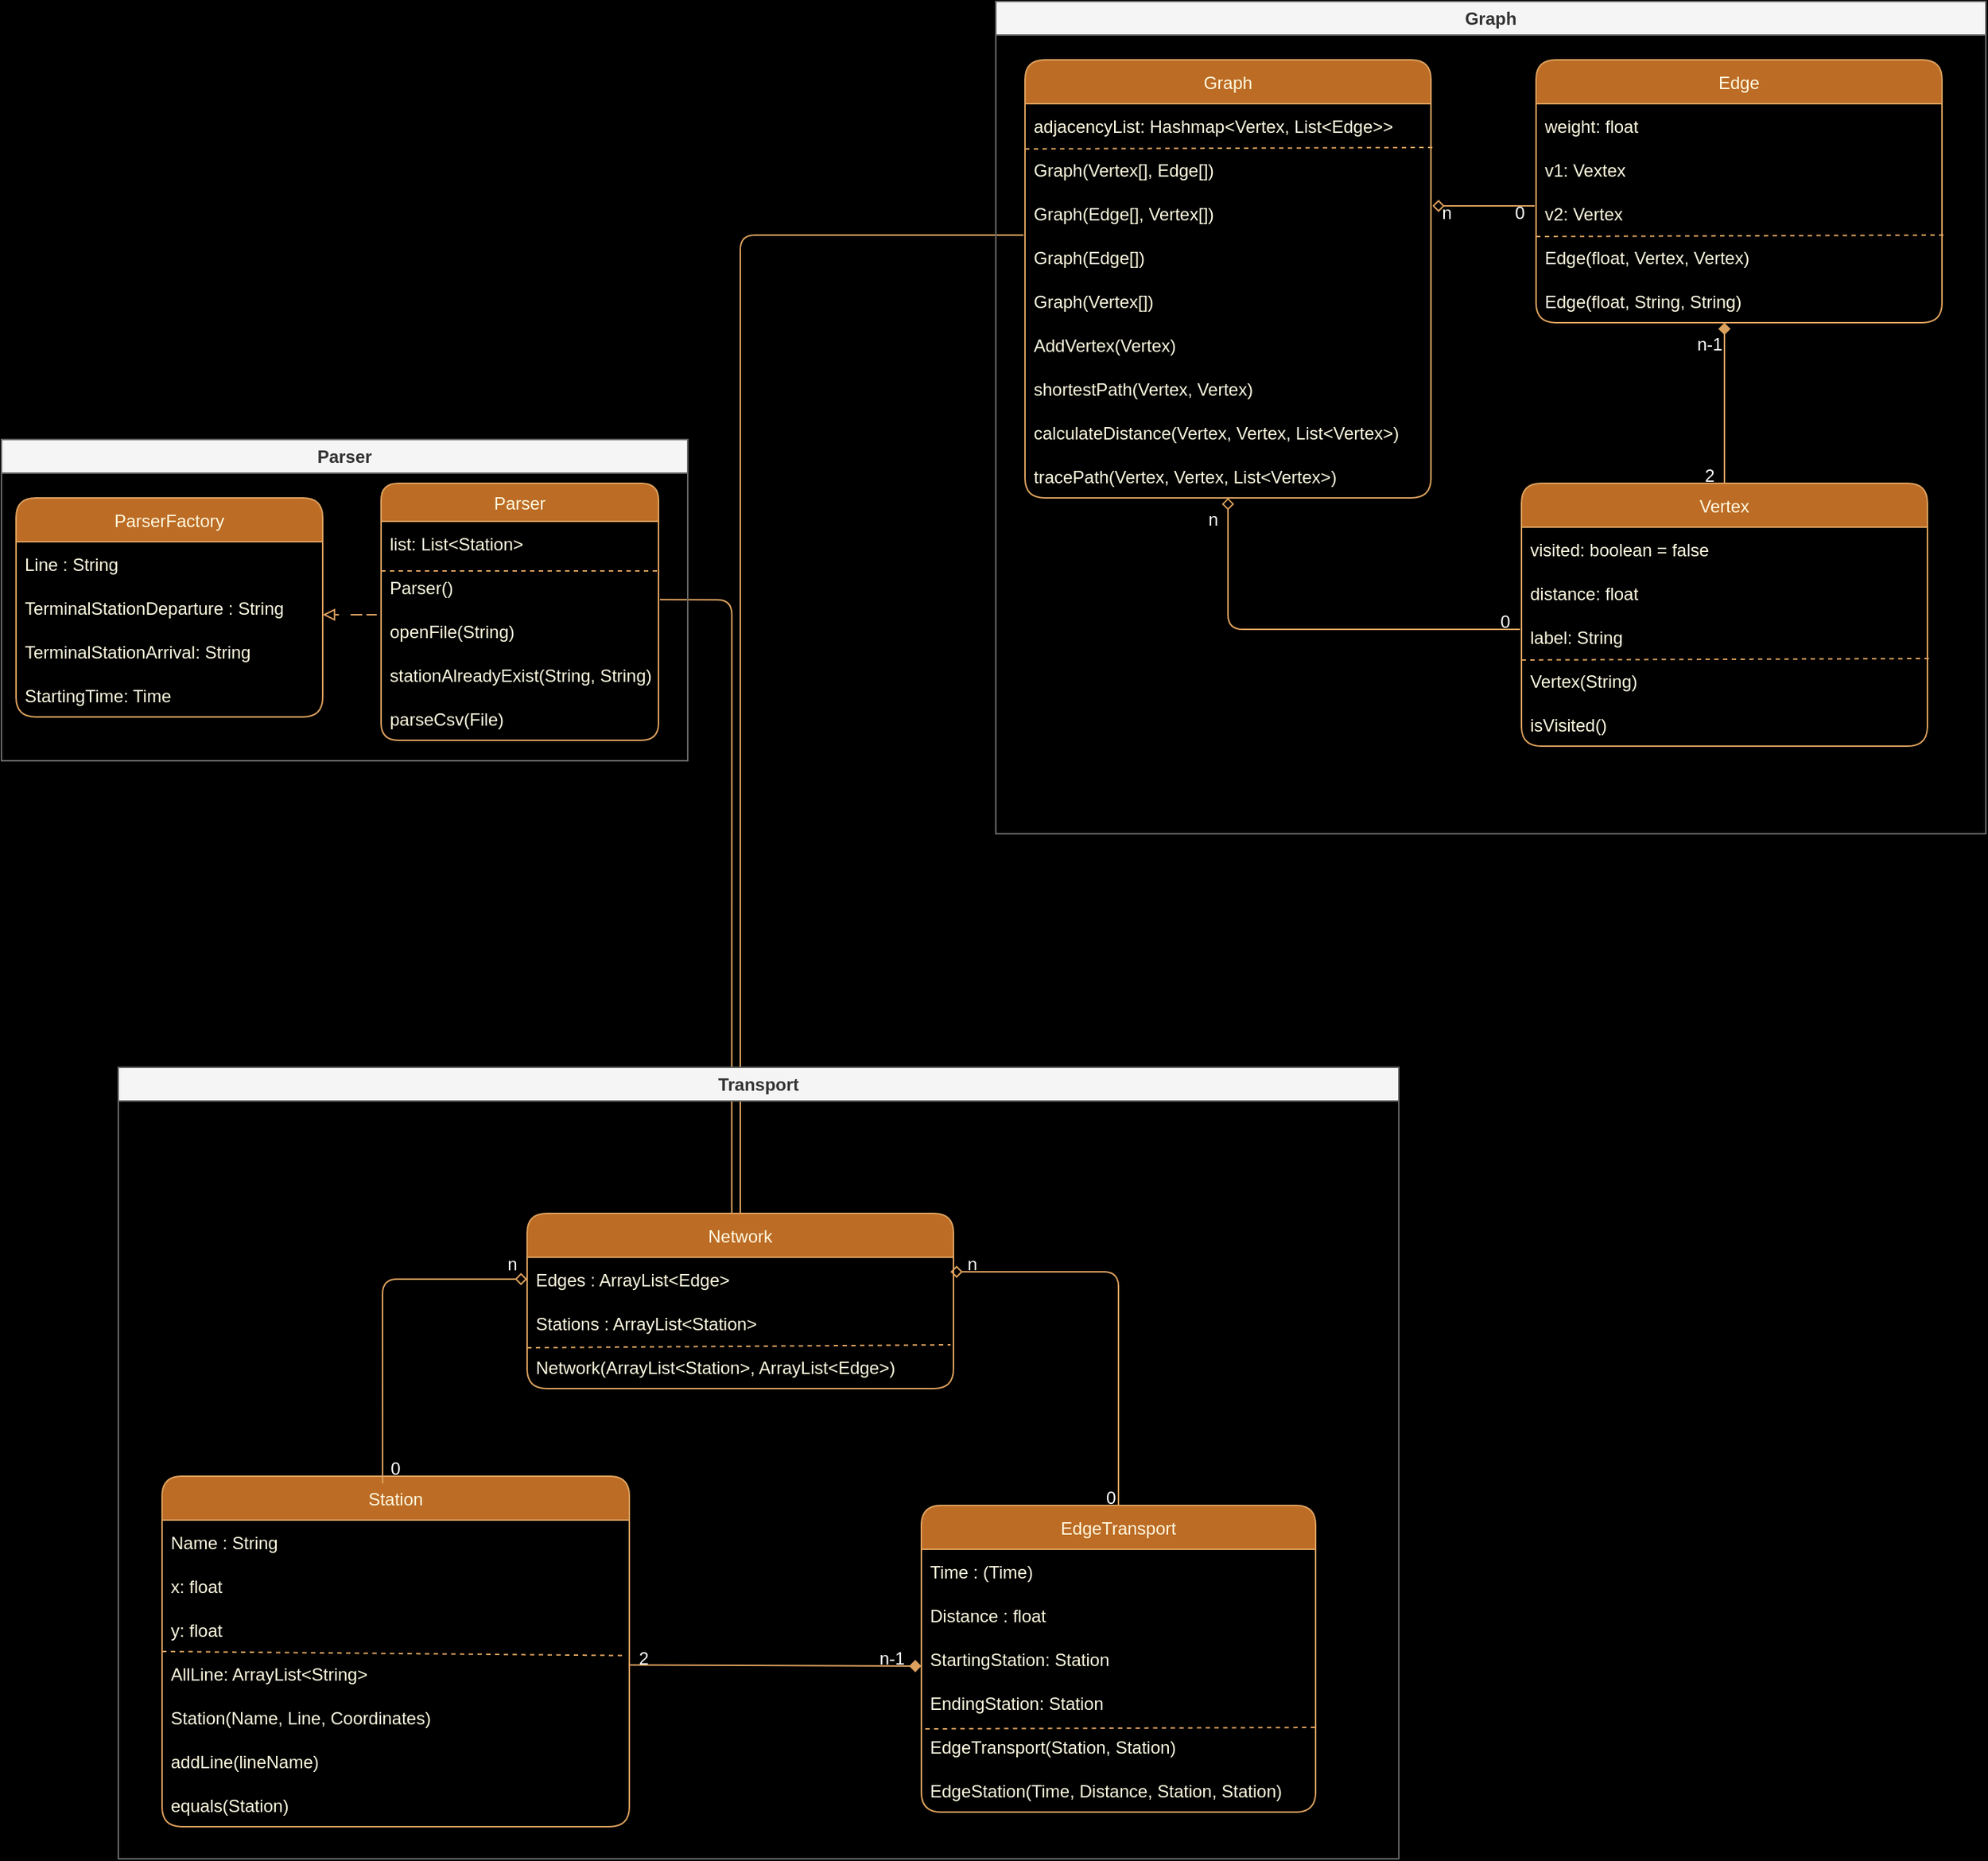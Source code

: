 <mxfile>
    <diagram id="C5RBs43oDa-KdzZeNtuy" name="Page-1">
        <mxGraphModel dx="956" dy="537" grid="1" gridSize="10" guides="0" tooltips="1" connect="1" arrows="1" fold="1" page="1" pageScale="1" pageWidth="1600" pageHeight="1600" background="#000000" math="0" shadow="0">
            <root>
                <mxCell id="WIyWlLk6GJQsqaUBKTNV-0"/>
                <mxCell id="WIyWlLk6GJQsqaUBKTNV-1" parent="WIyWlLk6GJQsqaUBKTNV-0"/>
                <mxCell id="tlL8x4SYafilrO8FaroJ-68" style="edgeStyle=orthogonalEdgeStyle;curved=0;rounded=1;sketch=0;orthogonalLoop=1;jettySize=auto;html=1;fontColor=#FEFAE0;strokeColor=#DDA15E;fillColor=#BC6C25;endArrow=none;endFill=0;" parent="WIyWlLk6GJQsqaUBKTNV-1" target="tlL8x4SYafilrO8FaroJ-61" edge="1">
                    <mxGeometry relative="1" as="geometry">
                        <Array as="points">
                            <mxPoint x="546" y="460"/>
                        </Array>
                        <mxPoint x="740" y="460" as="sourcePoint"/>
                    </mxGeometry>
                </mxCell>
                <mxCell id="tlL8x4SYafilrO8FaroJ-67" style="edgeStyle=orthogonalEdgeStyle;curved=0;rounded=1;sketch=0;orthogonalLoop=1;jettySize=auto;html=1;fontColor=#FEFAE0;strokeColor=#DDA15E;fillColor=#BC6C25;endArrow=none;endFill=0;exitX=0.48;exitY=0.009;exitDx=0;exitDy=0;exitPerimeter=0;entryX=1.005;entryY=0.789;entryDx=0;entryDy=0;entryPerimeter=0;" parent="WIyWlLk6GJQsqaUBKTNV-1" source="tlL8x4SYafilrO8FaroJ-61" target="127" edge="1">
                    <mxGeometry relative="1" as="geometry">
                        <Array as="points">
                            <mxPoint x="540" y="710"/>
                        </Array>
                        <mxPoint x="540" y="850" as="sourcePoint"/>
                        <mxPoint x="540" y="690" as="targetPoint"/>
                    </mxGeometry>
                </mxCell>
                <mxCell id="19" value="Parser" style="swimlane;whiteSpace=wrap;html=1;strokeColor=#666666;fillColor=#f5f5f5;fontColor=#333333;" parent="WIyWlLk6GJQsqaUBKTNV-1" vertex="1">
                    <mxGeometry x="40" y="600" width="470" height="220" as="geometry"/>
                </mxCell>
                <mxCell id="tlL8x4SYafilrO8FaroJ-14" value="ParserFactory" style="swimlane;fontStyle=0;childLayout=stackLayout;horizontal=1;startSize=30;horizontalStack=0;resizeParent=1;resizeParentMax=0;resizeLast=0;collapsible=1;marginBottom=0;fillColor=#BC6C25;strokeColor=#DDA15E;fontColor=#FEFAE0;rounded=1;" parent="19" vertex="1">
                    <mxGeometry x="10" y="40" width="210" height="150" as="geometry"/>
                </mxCell>
                <mxCell id="tlL8x4SYafilrO8FaroJ-15" value="Line : String" style="text;strokeColor=none;fillColor=none;align=left;verticalAlign=middle;spacingLeft=4;spacingRight=4;overflow=hidden;points=[[0,0.5],[1,0.5]];portConstraint=eastwest;rotatable=0;fontColor=#FEFAE0;rounded=1;" parent="tlL8x4SYafilrO8FaroJ-14" vertex="1">
                    <mxGeometry y="30" width="210" height="30" as="geometry"/>
                </mxCell>
                <mxCell id="tlL8x4SYafilrO8FaroJ-16" value="TerminalStationDeparture : String" style="text;strokeColor=none;fillColor=none;align=left;verticalAlign=middle;spacingLeft=4;spacingRight=4;overflow=hidden;points=[[0,0.5],[1,0.5]];portConstraint=eastwest;rotatable=0;fontColor=#FEFAE0;rounded=1;" parent="tlL8x4SYafilrO8FaroJ-14" vertex="1">
                    <mxGeometry y="60" width="210" height="30" as="geometry"/>
                </mxCell>
                <mxCell id="tlL8x4SYafilrO8FaroJ-17" value="TerminalStationArrival: String" style="text;strokeColor=none;fillColor=none;align=left;verticalAlign=middle;spacingLeft=4;spacingRight=4;overflow=hidden;points=[[0,0.5],[1,0.5]];portConstraint=eastwest;rotatable=0;fontColor=#FEFAE0;rounded=1;" parent="tlL8x4SYafilrO8FaroJ-14" vertex="1">
                    <mxGeometry y="90" width="210" height="30" as="geometry"/>
                </mxCell>
                <mxCell id="tlL8x4SYafilrO8FaroJ-20" value="StartingTime: Time" style="text;strokeColor=none;fillColor=none;align=left;verticalAlign=middle;spacingLeft=4;spacingRight=4;overflow=hidden;points=[[0,0.5],[1,0.5]];portConstraint=eastwest;rotatable=0;fontColor=#FEFAE0;rounded=1;" parent="tlL8x4SYafilrO8FaroJ-14" vertex="1">
                    <mxGeometry y="120" width="210" height="30" as="geometry"/>
                </mxCell>
                <mxCell id="zkfFHV4jXpPFQw0GAbJ--0" value="Parser" style="swimlane;fontStyle=0;align=center;verticalAlign=top;childLayout=stackLayout;horizontal=1;startSize=26;horizontalStack=0;resizeParent=1;resizeLast=0;collapsible=1;marginBottom=0;rounded=1;shadow=0;strokeWidth=1;fillColor=#BC6C25;strokeColor=#DDA15E;fontColor=#FEFAE0;" parent="19" vertex="1">
                    <mxGeometry x="260" y="30" width="190" height="176" as="geometry">
                        <mxRectangle x="230" y="140" width="160" height="26" as="alternateBounds"/>
                    </mxGeometry>
                </mxCell>
                <mxCell id="126" value="list: List&lt;Station&gt;" style="text;strokeColor=none;fillColor=none;align=left;verticalAlign=middle;spacingLeft=4;spacingRight=4;overflow=hidden;points=[[0,0.5],[1,0.5]];portConstraint=eastwest;rotatable=0;fontColor=#FEFAE0;rounded=1;" vertex="1" parent="zkfFHV4jXpPFQw0GAbJ--0">
                    <mxGeometry y="26" width="190" height="30" as="geometry"/>
                </mxCell>
                <mxCell id="131" value="" style="endArrow=none;dashed=1;html=1;rounded=1;sketch=0;fontColor=#FEFAE0;strokeColor=#DDA15E;fillColor=#BC6C25;curved=0;labelBackgroundColor=#283618;" edge="1" parent="zkfFHV4jXpPFQw0GAbJ--0">
                    <mxGeometry width="50" height="50" relative="1" as="geometry">
                        <mxPoint y="60" as="sourcePoint"/>
                        <mxPoint x="190" y="60" as="targetPoint"/>
                    </mxGeometry>
                </mxCell>
                <mxCell id="127" value="Parser()" style="text;strokeColor=none;fillColor=none;align=left;verticalAlign=middle;spacingLeft=4;spacingRight=4;overflow=hidden;points=[[0,0.5],[1,0.5]];portConstraint=eastwest;rotatable=0;fontColor=#FEFAE0;rounded=1;" vertex="1" parent="zkfFHV4jXpPFQw0GAbJ--0">
                    <mxGeometry y="56" width="190" height="30" as="geometry"/>
                </mxCell>
                <mxCell id="128" value="openFile(String)" style="text;strokeColor=none;fillColor=none;align=left;verticalAlign=middle;spacingLeft=4;spacingRight=4;overflow=hidden;points=[[0,0.5],[1,0.5]];portConstraint=eastwest;rotatable=0;fontColor=#FEFAE0;rounded=1;" vertex="1" parent="zkfFHV4jXpPFQw0GAbJ--0">
                    <mxGeometry y="86" width="190" height="30" as="geometry"/>
                </mxCell>
                <mxCell id="129" value="stationAlreadyExist(String, String)" style="text;strokeColor=none;fillColor=none;align=left;verticalAlign=middle;spacingLeft=4;spacingRight=4;overflow=hidden;points=[[0,0.5],[1,0.5]];portConstraint=eastwest;rotatable=0;fontColor=#FEFAE0;rounded=1;" vertex="1" parent="zkfFHV4jXpPFQw0GAbJ--0">
                    <mxGeometry y="116" width="190" height="30" as="geometry"/>
                </mxCell>
                <mxCell id="130" value="parseCsv(File)" style="text;strokeColor=none;fillColor=none;align=left;verticalAlign=middle;spacingLeft=4;spacingRight=4;overflow=hidden;points=[[0,0.5],[1,0.5]];portConstraint=eastwest;rotatable=0;fontColor=#FEFAE0;rounded=1;" vertex="1" parent="zkfFHV4jXpPFQw0GAbJ--0">
                    <mxGeometry y="146" width="190" height="30" as="geometry"/>
                </mxCell>
                <mxCell id="tlL8x4SYafilrO8FaroJ-30" style="edgeStyle=orthogonalEdgeStyle;curved=0;rounded=1;sketch=0;orthogonalLoop=1;jettySize=auto;html=1;fontColor=#FEFAE0;strokeColor=#DDA15E;fillColor=#BC6C25;labelBackgroundColor=#283618;dashed=1;dashPattern=8 8;endArrow=block;endFill=0;" parent="19" edge="1">
                    <mxGeometry relative="1" as="geometry">
                        <mxPoint x="220" y="120" as="targetPoint"/>
                        <mxPoint x="250" y="120" as="sourcePoint"/>
                        <Array as="points">
                            <mxPoint x="260" y="120"/>
                            <mxPoint x="260" y="120"/>
                        </Array>
                    </mxGeometry>
                </mxCell>
                <mxCell id="21" value="Graph" style="swimlane;whiteSpace=wrap;html=1;strokeColor=#666666;fillColor=#f5f5f5;fontColor=#333333;" parent="WIyWlLk6GJQsqaUBKTNV-1" vertex="1">
                    <mxGeometry x="721" y="300" width="678" height="570" as="geometry"/>
                </mxCell>
                <mxCell id="tlL8x4SYafilrO8FaroJ-48" value="Graph" style="swimlane;fontStyle=0;childLayout=stackLayout;horizontal=1;startSize=30;horizontalStack=0;resizeParent=1;resizeParentMax=0;resizeLast=0;collapsible=1;marginBottom=0;rounded=1;sketch=0;fontColor=#FEFAE0;strokeColor=#DDA15E;fillColor=#BC6C25;" parent="21" vertex="1">
                    <mxGeometry x="20" y="40" width="278" height="300" as="geometry"/>
                </mxCell>
                <mxCell id="tlL8x4SYafilrO8FaroJ-56" value="adjacencyList: Hashmap&lt;Vertex, List&lt;Edge&gt;&gt;" style="text;strokeColor=none;fillColor=none;align=left;verticalAlign=middle;spacingLeft=4;spacingRight=4;overflow=hidden;points=[[0,0.5],[1,0.5]];portConstraint=eastwest;rotatable=0;rounded=1;sketch=0;fontColor=#FEFAE0;" parent="tlL8x4SYafilrO8FaroJ-48" vertex="1">
                    <mxGeometry y="30" width="278" height="30" as="geometry"/>
                </mxCell>
                <mxCell id="81" value="" style="endArrow=none;dashed=1;html=1;rounded=1;sketch=0;fontColor=#FEFAE0;strokeColor=#DDA15E;fillColor=#BC6C25;curved=0;exitX=0.01;exitY=0.1;exitDx=0;exitDy=0;exitPerimeter=0;labelBackgroundColor=#283618;" parent="tlL8x4SYafilrO8FaroJ-48" edge="1">
                    <mxGeometry width="50" height="50" relative="1" as="geometry">
                        <mxPoint x="-4.547e-13" y="60.99" as="sourcePoint"/>
                        <mxPoint x="280" y="60" as="targetPoint"/>
                    </mxGeometry>
                </mxCell>
                <mxCell id="62" value="Graph(Vertex[], Edge[])" style="text;strokeColor=none;fillColor=none;align=left;verticalAlign=middle;spacingLeft=4;spacingRight=4;overflow=hidden;points=[[0,0.5],[1,0.5]];portConstraint=eastwest;rotatable=0;rounded=1;sketch=0;fontColor=#FEFAE0;" parent="tlL8x4SYafilrO8FaroJ-48" vertex="1">
                    <mxGeometry y="60" width="278" height="30" as="geometry"/>
                </mxCell>
                <mxCell id="63" value="Graph(Edge[], Vertex[])" style="text;strokeColor=none;fillColor=none;align=left;verticalAlign=middle;spacingLeft=4;spacingRight=4;overflow=hidden;points=[[0,0.5],[1,0.5]];portConstraint=eastwest;rotatable=0;rounded=1;sketch=0;fontColor=#FEFAE0;" parent="tlL8x4SYafilrO8FaroJ-48" vertex="1">
                    <mxGeometry y="90" width="278" height="30" as="geometry"/>
                </mxCell>
                <mxCell id="tlL8x4SYafilrO8FaroJ-57" value="Graph(Edge[])" style="text;strokeColor=none;fillColor=none;align=left;verticalAlign=middle;spacingLeft=4;spacingRight=4;overflow=hidden;points=[[0,0.5],[1,0.5]];portConstraint=eastwest;rotatable=0;rounded=1;sketch=0;fontColor=#FEFAE0;" parent="tlL8x4SYafilrO8FaroJ-48" vertex="1">
                    <mxGeometry y="120" width="278" height="30" as="geometry"/>
                </mxCell>
                <mxCell id="tlL8x4SYafilrO8FaroJ-58" value="Graph(Vertex[])" style="text;strokeColor=none;fillColor=none;align=left;verticalAlign=middle;spacingLeft=4;spacingRight=4;overflow=hidden;points=[[0,0.5],[1,0.5]];portConstraint=eastwest;rotatable=0;rounded=1;sketch=0;fontColor=#FEFAE0;" parent="tlL8x4SYafilrO8FaroJ-48" vertex="1">
                    <mxGeometry y="150" width="278" height="30" as="geometry"/>
                </mxCell>
                <mxCell id="64" value="AddVertex(Vertex)" style="text;strokeColor=none;fillColor=none;align=left;verticalAlign=middle;spacingLeft=4;spacingRight=4;overflow=hidden;points=[[0,0.5],[1,0.5]];portConstraint=eastwest;rotatable=0;rounded=1;sketch=0;fontColor=#FEFAE0;" parent="tlL8x4SYafilrO8FaroJ-48" vertex="1">
                    <mxGeometry y="180" width="278" height="30" as="geometry"/>
                </mxCell>
                <mxCell id="65" value="shortestPath(Vertex, Vertex)" style="text;strokeColor=none;fillColor=none;align=left;verticalAlign=middle;spacingLeft=4;spacingRight=4;overflow=hidden;points=[[0,0.5],[1,0.5]];portConstraint=eastwest;rotatable=0;rounded=1;sketch=0;fontColor=#FEFAE0;" parent="tlL8x4SYafilrO8FaroJ-48" vertex="1">
                    <mxGeometry y="210" width="278" height="30" as="geometry"/>
                </mxCell>
                <mxCell id="74" value="calculateDistance(Vertex, Vertex, List&lt;Vertex&gt;)" style="text;strokeColor=none;fillColor=none;align=left;verticalAlign=middle;spacingLeft=4;spacingRight=4;overflow=hidden;points=[[0,0.5],[1,0.5]];portConstraint=eastwest;rotatable=0;rounded=1;sketch=0;fontColor=#FEFAE0;" parent="tlL8x4SYafilrO8FaroJ-48" vertex="1">
                    <mxGeometry y="240" width="278" height="30" as="geometry"/>
                </mxCell>
                <mxCell id="75" value="tracePath(Vertex, Vertex, List&lt;Vertex&gt;)" style="text;strokeColor=none;fillColor=none;align=left;verticalAlign=middle;spacingLeft=4;spacingRight=4;overflow=hidden;points=[[0,0.5],[1,0.5]];portConstraint=eastwest;rotatable=0;rounded=1;sketch=0;fontColor=#FEFAE0;" parent="tlL8x4SYafilrO8FaroJ-48" vertex="1">
                    <mxGeometry y="270" width="278" height="30" as="geometry"/>
                </mxCell>
                <mxCell id="82" value="Edge" style="swimlane;fontStyle=0;childLayout=stackLayout;horizontal=1;startSize=30;horizontalStack=0;resizeParent=1;resizeParentMax=0;resizeLast=0;collapsible=1;marginBottom=0;rounded=1;sketch=0;fontColor=#FEFAE0;strokeColor=#DDA15E;fillColor=#BC6C25;" parent="21" vertex="1">
                    <mxGeometry x="370" y="40" width="278" height="180" as="geometry"/>
                </mxCell>
                <mxCell id="83" value="weight: float" style="text;strokeColor=none;fillColor=none;align=left;verticalAlign=middle;spacingLeft=4;spacingRight=4;overflow=hidden;points=[[0,0.5],[1,0.5]];portConstraint=eastwest;rotatable=0;rounded=1;sketch=0;fontColor=#FEFAE0;" parent="82" vertex="1">
                    <mxGeometry y="30" width="278" height="30" as="geometry"/>
                </mxCell>
                <mxCell id="93" value="v1: Vextex" style="text;strokeColor=none;fillColor=none;align=left;verticalAlign=middle;spacingLeft=4;spacingRight=4;overflow=hidden;points=[[0,0.5],[1,0.5]];portConstraint=eastwest;rotatable=0;rounded=1;sketch=0;fontColor=#FEFAE0;" parent="82" vertex="1">
                    <mxGeometry y="60" width="278" height="30" as="geometry"/>
                </mxCell>
                <mxCell id="94" value="v2: Vertex" style="text;strokeColor=none;fillColor=none;align=left;verticalAlign=middle;spacingLeft=4;spacingRight=4;overflow=hidden;points=[[0,0.5],[1,0.5]];portConstraint=eastwest;rotatable=0;rounded=1;sketch=0;fontColor=#FEFAE0;" parent="82" vertex="1">
                    <mxGeometry y="90" width="278" height="30" as="geometry"/>
                </mxCell>
                <mxCell id="84" value="" style="endArrow=none;dashed=1;html=1;rounded=1;sketch=0;fontColor=#FEFAE0;strokeColor=#DDA15E;fillColor=#BC6C25;curved=0;exitX=0.01;exitY=0.1;exitDx=0;exitDy=0;exitPerimeter=0;labelBackgroundColor=#283618;" parent="82" edge="1">
                    <mxGeometry width="50" height="50" relative="1" as="geometry">
                        <mxPoint x="-4.547e-13" y="120.99" as="sourcePoint"/>
                        <mxPoint x="280" y="120" as="targetPoint"/>
                    </mxGeometry>
                </mxCell>
                <mxCell id="86" value="Edge(float, Vertex, Vertex)" style="text;strokeColor=none;fillColor=none;align=left;verticalAlign=middle;spacingLeft=4;spacingRight=4;overflow=hidden;points=[[0,0.5],[1,0.5]];portConstraint=eastwest;rotatable=0;rounded=1;sketch=0;fontColor=#FEFAE0;" parent="82" vertex="1">
                    <mxGeometry y="120" width="278" height="30" as="geometry"/>
                </mxCell>
                <mxCell id="92" value="Edge(float, String, String)" style="text;strokeColor=none;fillColor=none;align=left;verticalAlign=middle;spacingLeft=4;spacingRight=4;overflow=hidden;points=[[0,0.5],[1,0.5]];portConstraint=eastwest;rotatable=0;rounded=1;sketch=0;fontColor=#FEFAE0;" parent="82" vertex="1">
                    <mxGeometry y="150" width="278" height="30" as="geometry"/>
                </mxCell>
                <mxCell id="96" value="Vertex" style="swimlane;fontStyle=0;childLayout=stackLayout;horizontal=1;startSize=30;horizontalStack=0;resizeParent=1;resizeParentMax=0;resizeLast=0;collapsible=1;marginBottom=0;rounded=1;sketch=0;fontColor=#FEFAE0;strokeColor=#DDA15E;fillColor=#BC6C25;" parent="21" vertex="1">
                    <mxGeometry x="360" y="330" width="278" height="180" as="geometry"/>
                </mxCell>
                <mxCell id="97" value="visited: boolean = false" style="text;strokeColor=none;fillColor=none;align=left;verticalAlign=middle;spacingLeft=4;spacingRight=4;overflow=hidden;points=[[0,0.5],[1,0.5]];portConstraint=eastwest;rotatable=0;rounded=1;sketch=0;fontColor=#FEFAE0;" parent="96" vertex="1">
                    <mxGeometry y="30" width="278" height="30" as="geometry"/>
                </mxCell>
                <mxCell id="98" value="distance: float" style="text;strokeColor=none;fillColor=none;align=left;verticalAlign=middle;spacingLeft=4;spacingRight=4;overflow=hidden;points=[[0,0.5],[1,0.5]];portConstraint=eastwest;rotatable=0;rounded=1;sketch=0;fontColor=#FEFAE0;" parent="96" vertex="1">
                    <mxGeometry y="60" width="278" height="30" as="geometry"/>
                </mxCell>
                <mxCell id="99" value="label: String" style="text;strokeColor=none;fillColor=none;align=left;verticalAlign=middle;spacingLeft=4;spacingRight=4;overflow=hidden;points=[[0,0.5],[1,0.5]];portConstraint=eastwest;rotatable=0;rounded=1;sketch=0;fontColor=#FEFAE0;" parent="96" vertex="1">
                    <mxGeometry y="90" width="278" height="30" as="geometry"/>
                </mxCell>
                <mxCell id="100" value="" style="endArrow=none;dashed=1;html=1;rounded=1;sketch=0;fontColor=#FEFAE0;strokeColor=#DDA15E;fillColor=#BC6C25;curved=0;exitX=0.01;exitY=0.1;exitDx=0;exitDy=0;exitPerimeter=0;labelBackgroundColor=#283618;" parent="96" edge="1">
                    <mxGeometry width="50" height="50" relative="1" as="geometry">
                        <mxPoint x="-4.547e-13" y="120.99" as="sourcePoint"/>
                        <mxPoint x="280" y="120" as="targetPoint"/>
                    </mxGeometry>
                </mxCell>
                <mxCell id="101" value="Vertex(String)" style="text;strokeColor=none;fillColor=none;align=left;verticalAlign=middle;spacingLeft=4;spacingRight=4;overflow=hidden;points=[[0,0.5],[1,0.5]];portConstraint=eastwest;rotatable=0;rounded=1;sketch=0;fontColor=#FEFAE0;" parent="96" vertex="1">
                    <mxGeometry y="120" width="278" height="30" as="geometry"/>
                </mxCell>
                <mxCell id="102" value="isVisited()" style="text;strokeColor=none;fillColor=none;align=left;verticalAlign=middle;spacingLeft=4;spacingRight=4;overflow=hidden;points=[[0,0.5],[1,0.5]];portConstraint=eastwest;rotatable=0;rounded=1;sketch=0;fontColor=#FEFAE0;" parent="96" vertex="1">
                    <mxGeometry y="150" width="278" height="30" as="geometry"/>
                </mxCell>
                <mxCell id="104" value="" style="endArrow=diamond;html=1;endFill=1;strokeColor=#DDA15E;exitX=1.001;exitY=0.307;exitDx=0;exitDy=0;exitPerimeter=0;" parent="21" edge="1">
                    <mxGeometry width="50" height="50" relative="1" as="geometry">
                        <mxPoint x="499.0" y="330" as="sourcePoint"/>
                        <mxPoint x="499" y="220" as="targetPoint"/>
                    </mxGeometry>
                </mxCell>
                <mxCell id="105" value="" style="endArrow=diamond;html=1;endFill=0;strokeColor=#DDA15E;entryX=0.5;entryY=1;entryDx=0;entryDy=0;entryPerimeter=0;" parent="21" target="75" edge="1">
                    <mxGeometry width="50" height="50" relative="1" as="geometry">
                        <mxPoint x="359" y="430" as="sourcePoint"/>
                        <mxPoint x="159" y="430" as="targetPoint"/>
                        <Array as="points">
                            <mxPoint x="159" y="430"/>
                        </Array>
                    </mxGeometry>
                </mxCell>
                <mxCell id="106" value="" style="endArrow=diamond;html=1;endFill=0;strokeColor=#DDA15E;" parent="21" edge="1">
                    <mxGeometry width="50" height="50" relative="1" as="geometry">
                        <mxPoint x="369" y="140" as="sourcePoint"/>
                        <mxPoint x="299" y="140" as="targetPoint"/>
                    </mxGeometry>
                </mxCell>
                <mxCell id="114" value="&lt;font color=&quot;#ffffff&quot;&gt;n&lt;/font&gt;" style="text;html=1;strokeColor=none;fillColor=none;align=center;verticalAlign=middle;whiteSpace=wrap;rounded=0;" parent="21" vertex="1">
                    <mxGeometry x="139" y="350" width="20" height="10" as="geometry"/>
                </mxCell>
                <mxCell id="116" value="&lt;font color=&quot;#ffffff&quot;&gt;0&lt;/font&gt;" style="text;html=1;strokeColor=none;fillColor=none;align=center;verticalAlign=middle;whiteSpace=wrap;rounded=0;" parent="21" vertex="1">
                    <mxGeometry x="339" y="420" width="20" height="10" as="geometry"/>
                </mxCell>
                <mxCell id="120" value="&lt;font color=&quot;#ffffff&quot;&gt;0&lt;/font&gt;" style="text;html=1;strokeColor=none;fillColor=none;align=center;verticalAlign=middle;whiteSpace=wrap;rounded=0;" parent="21" vertex="1">
                    <mxGeometry x="349" y="140" width="20" height="10" as="geometry"/>
                </mxCell>
                <mxCell id="115" value="&lt;font color=&quot;#ffffff&quot;&gt;n&lt;/font&gt;" style="text;html=1;strokeColor=none;fillColor=none;align=center;verticalAlign=middle;whiteSpace=wrap;rounded=0;" parent="21" vertex="1">
                    <mxGeometry x="299" y="140" width="20" height="10" as="geometry"/>
                </mxCell>
                <mxCell id="119" value="&lt;font color=&quot;#ffffff&quot;&gt;2&lt;/font&gt;" style="text;html=1;strokeColor=none;fillColor=none;align=center;verticalAlign=middle;whiteSpace=wrap;rounded=0;" parent="21" vertex="1">
                    <mxGeometry x="479" y="320" width="20" height="10" as="geometry"/>
                </mxCell>
                <mxCell id="118" value="&lt;font color=&quot;#ffffff&quot;&gt;n-1&lt;/font&gt;" style="text;html=1;strokeColor=none;fillColor=none;align=center;verticalAlign=middle;whiteSpace=wrap;rounded=0;" parent="21" vertex="1">
                    <mxGeometry x="479" y="230" width="20" height="10" as="geometry"/>
                </mxCell>
                <mxCell id="23" value="Transport" style="swimlane;whiteSpace=wrap;html=1;strokeColor=#666666;fillColor=#f5f5f5;fontColor=#333333;" parent="WIyWlLk6GJQsqaUBKTNV-1" vertex="1">
                    <mxGeometry x="120" y="1030" width="877" height="542" as="geometry"/>
                </mxCell>
                <mxCell id="15" value="&lt;font color=&quot;#ffffff&quot;&gt;n&lt;/font&gt;" style="text;html=1;strokeColor=none;fillColor=none;align=center;verticalAlign=middle;whiteSpace=wrap;rounded=0;" parent="23" vertex="1">
                    <mxGeometry x="260" y="130" width="20" height="10" as="geometry"/>
                </mxCell>
                <mxCell id="tlL8x4SYafilrO8FaroJ-0" value="Station" style="swimlane;fontStyle=0;childLayout=stackLayout;horizontal=1;startSize=30;horizontalStack=0;resizeParent=1;resizeParentMax=0;resizeLast=0;collapsible=1;marginBottom=0;fillColor=#BC6C25;strokeColor=#DDA15E;fontColor=#FEFAE0;rounded=1;" parent="23" vertex="1">
                    <mxGeometry x="30" y="280" width="320" height="240" as="geometry">
                        <mxRectangle x="29" y="175" width="80" height="30" as="alternateBounds"/>
                    </mxGeometry>
                </mxCell>
                <mxCell id="tlL8x4SYafilrO8FaroJ-1" value="Name : String" style="text;strokeColor=none;fillColor=none;align=left;verticalAlign=middle;spacingLeft=4;spacingRight=4;overflow=hidden;points=[[0,0.5],[1,0.5]];portConstraint=eastwest;rotatable=0;fontColor=#FEFAE0;rounded=1;" parent="tlL8x4SYafilrO8FaroJ-0" vertex="1">
                    <mxGeometry y="30" width="320" height="30" as="geometry"/>
                </mxCell>
                <mxCell id="46" value="x: float" style="text;strokeColor=none;fillColor=none;align=left;verticalAlign=middle;spacingLeft=4;spacingRight=4;overflow=hidden;points=[[0,0.5],[1,0.5]];portConstraint=eastwest;rotatable=0;fontColor=#FEFAE0;rounded=1;" parent="tlL8x4SYafilrO8FaroJ-0" vertex="1">
                    <mxGeometry y="60" width="320" height="30" as="geometry"/>
                </mxCell>
                <mxCell id="47" value="y: float" style="text;strokeColor=none;fillColor=none;align=left;verticalAlign=middle;spacingLeft=4;spacingRight=4;overflow=hidden;points=[[0,0.5],[1,0.5]];portConstraint=eastwest;rotatable=0;fontColor=#FEFAE0;rounded=1;" parent="tlL8x4SYafilrO8FaroJ-0" vertex="1">
                    <mxGeometry y="90" width="320" height="30" as="geometry"/>
                </mxCell>
                <mxCell id="tlL8x4SYafilrO8FaroJ-40" value="" style="endArrow=none;dashed=1;html=1;rounded=1;sketch=0;fontColor=#FEFAE0;strokeColor=#DDA15E;fillColor=#BC6C25;curved=0;exitX=0.004;exitY=-0.033;exitDx=0;exitDy=0;exitPerimeter=0;labelBackgroundColor=#283618;entryX=0.991;entryY=0.06;entryDx=0;entryDy=0;entryPerimeter=0;" parent="tlL8x4SYafilrO8FaroJ-0" edge="1">
                    <mxGeometry width="50" height="50" relative="1" as="geometry">
                        <mxPoint y="120" as="sourcePoint"/>
                        <mxPoint x="315.84" y="122.79" as="targetPoint"/>
                        <Array as="points"/>
                    </mxGeometry>
                </mxCell>
                <mxCell id="48" value="AllLine: ArrayList&lt;String&gt;" style="text;strokeColor=none;fillColor=none;align=left;verticalAlign=middle;spacingLeft=4;spacingRight=4;overflow=hidden;points=[[0,0.5],[1,0.5]];portConstraint=eastwest;rotatable=0;fontColor=#FEFAE0;rounded=1;" parent="tlL8x4SYafilrO8FaroJ-0" vertex="1">
                    <mxGeometry y="120" width="320" height="30" as="geometry"/>
                </mxCell>
                <mxCell id="49" value="Station(Name, Line, Coordinates)" style="text;strokeColor=none;fillColor=none;align=left;verticalAlign=middle;spacingLeft=4;spacingRight=4;overflow=hidden;points=[[0,0.5],[1,0.5]];portConstraint=eastwest;rotatable=0;fontColor=#FEFAE0;rounded=1;" parent="tlL8x4SYafilrO8FaroJ-0" vertex="1">
                    <mxGeometry y="150" width="320" height="30" as="geometry"/>
                </mxCell>
                <mxCell id="50" value="addLine(lineName)" style="text;strokeColor=none;fillColor=none;align=left;verticalAlign=middle;spacingLeft=4;spacingRight=4;overflow=hidden;points=[[0,0.5],[1,0.5]];portConstraint=eastwest;rotatable=0;fontColor=#FEFAE0;rounded=1;" parent="tlL8x4SYafilrO8FaroJ-0" vertex="1">
                    <mxGeometry y="180" width="320" height="30" as="geometry"/>
                </mxCell>
                <mxCell id="51" value="equals(Station)" style="text;strokeColor=none;fillColor=none;align=left;verticalAlign=middle;spacingLeft=4;spacingRight=4;overflow=hidden;points=[[0,0.5],[1,0.5]];portConstraint=eastwest;rotatable=0;fontColor=#FEFAE0;rounded=1;" parent="tlL8x4SYafilrO8FaroJ-0" vertex="1">
                    <mxGeometry y="210" width="320" height="30" as="geometry"/>
                </mxCell>
                <mxCell id="14" value="&lt;font color=&quot;#ffffff&quot;&gt;0&lt;/font&gt;" style="text;html=1;strokeColor=none;fillColor=none;align=center;verticalAlign=middle;whiteSpace=wrap;rounded=0;" parent="23" vertex="1">
                    <mxGeometry x="180" y="270" width="20" height="10" as="geometry"/>
                </mxCell>
                <mxCell id="17" value="&lt;font color=&quot;#ffffff&quot;&gt;n&lt;/font&gt;" style="text;html=1;strokeColor=none;fillColor=none;align=center;verticalAlign=middle;whiteSpace=wrap;rounded=0;" parent="23" vertex="1">
                    <mxGeometry x="580" y="130" width="10" height="10" as="geometry"/>
                </mxCell>
                <mxCell id="16" value="&lt;font color=&quot;#ffffff&quot;&gt;0&lt;/font&gt;" style="text;html=1;strokeColor=none;fillColor=none;align=center;verticalAlign=middle;whiteSpace=wrap;rounded=0;" parent="23" vertex="1">
                    <mxGeometry x="670" y="290" width="20" height="10" as="geometry"/>
                </mxCell>
                <mxCell id="tlL8x4SYafilrO8FaroJ-4" value="EdgeTransport" style="swimlane;fontStyle=0;childLayout=stackLayout;horizontal=1;startSize=30;horizontalStack=0;resizeParent=1;resizeParentMax=0;resizeLast=0;collapsible=1;marginBottom=0;fillColor=#BC6C25;strokeColor=#DDA15E;fontColor=#FEFAE0;rounded=1;" parent="23" vertex="1">
                    <mxGeometry x="550" y="300" width="270" height="210" as="geometry"/>
                </mxCell>
                <mxCell id="tlL8x4SYafilrO8FaroJ-5" value="Time : (Time)" style="text;strokeColor=none;fillColor=none;align=left;verticalAlign=middle;spacingLeft=4;spacingRight=4;overflow=hidden;points=[[0,0.5],[1,0.5]];portConstraint=eastwest;rotatable=0;fontColor=#FEFAE0;rounded=1;" parent="tlL8x4SYafilrO8FaroJ-4" vertex="1">
                    <mxGeometry y="30" width="270" height="30" as="geometry"/>
                </mxCell>
                <mxCell id="tlL8x4SYafilrO8FaroJ-7" value="Distance : float" style="text;strokeColor=none;fillColor=none;align=left;verticalAlign=middle;spacingLeft=4;spacingRight=4;overflow=hidden;points=[[0,0.5],[1,0.5]];portConstraint=eastwest;rotatable=0;fontColor=#FEFAE0;rounded=1;" parent="tlL8x4SYafilrO8FaroJ-4" vertex="1">
                    <mxGeometry y="60" width="270" height="30" as="geometry"/>
                </mxCell>
                <mxCell id="52" value="StartingStation: Station" style="text;strokeColor=none;fillColor=none;align=left;verticalAlign=middle;spacingLeft=4;spacingRight=4;overflow=hidden;points=[[0,0.5],[1,0.5]];portConstraint=eastwest;rotatable=0;fontColor=#FEFAE0;rounded=1;" parent="tlL8x4SYafilrO8FaroJ-4" vertex="1">
                    <mxGeometry y="90" width="270" height="30" as="geometry"/>
                </mxCell>
                <mxCell id="53" value="EndingStation: Station" style="text;strokeColor=none;fillColor=none;align=left;verticalAlign=middle;spacingLeft=4;spacingRight=4;overflow=hidden;points=[[0,0.5],[1,0.5]];portConstraint=eastwest;rotatable=0;fontColor=#FEFAE0;rounded=1;" parent="tlL8x4SYafilrO8FaroJ-4" vertex="1">
                    <mxGeometry y="120" width="270" height="30" as="geometry"/>
                </mxCell>
                <mxCell id="tlL8x4SYafilrO8FaroJ-32" value="EdgeTransport(Station, Station)" style="text;strokeColor=none;fillColor=none;align=left;verticalAlign=middle;spacingLeft=4;spacingRight=4;overflow=hidden;points=[[0,0.5],[1,0.5]];portConstraint=eastwest;rotatable=0;rounded=1;sketch=0;fontColor=#FEFAE0;" parent="tlL8x4SYafilrO8FaroJ-4" vertex="1">
                    <mxGeometry y="150" width="270" height="30" as="geometry"/>
                </mxCell>
                <mxCell id="54" value="EdgeStation(Time, Distance, Station, Station)" style="text;strokeColor=none;fillColor=none;align=left;verticalAlign=middle;spacingLeft=4;spacingRight=4;overflow=hidden;points=[[0,0.5],[1,0.5]];portConstraint=eastwest;rotatable=0;rounded=1;sketch=0;fontColor=#FEFAE0;" parent="tlL8x4SYafilrO8FaroJ-4" vertex="1">
                    <mxGeometry y="180" width="270" height="30" as="geometry"/>
                </mxCell>
                <mxCell id="tlL8x4SYafilrO8FaroJ-41" value="" style="endArrow=none;dashed=1;html=1;rounded=1;sketch=0;fontColor=#FEFAE0;strokeColor=#DDA15E;fillColor=#BC6C25;curved=0;entryX=1;entryY=0.067;entryDx=0;entryDy=0;entryPerimeter=0;exitX=0.01;exitY=0.1;exitDx=0;exitDy=0;exitPerimeter=0;labelBackgroundColor=#283618;" parent="tlL8x4SYafilrO8FaroJ-4" source="tlL8x4SYafilrO8FaroJ-32" target="tlL8x4SYafilrO8FaroJ-32" edge="1">
                    <mxGeometry width="50" height="50" relative="1" as="geometry">
                        <mxPoint x="10" y="92" as="sourcePoint"/>
                        <mxPoint x="210" y="110" as="targetPoint"/>
                    </mxGeometry>
                </mxCell>
                <mxCell id="60" value="" style="endArrow=diamond;html=1;endFill=1;strokeColor=#DDA15E;exitX=1.001;exitY=0.307;exitDx=0;exitDy=0;exitPerimeter=0;entryX=0;entryY=0.667;entryDx=0;entryDy=0;entryPerimeter=0;" parent="23" source="48" target="52" edge="1">
                    <mxGeometry width="50" height="50" relative="1" as="geometry">
                        <mxPoint x="423" y="302" as="sourcePoint"/>
                        <mxPoint x="520" y="410" as="targetPoint"/>
                    </mxGeometry>
                </mxCell>
                <mxCell id="tlL8x4SYafilrO8FaroJ-61" value="Network" style="swimlane;fontStyle=0;childLayout=stackLayout;horizontal=1;startSize=30;horizontalStack=0;resizeParent=1;resizeParentMax=0;resizeLast=0;collapsible=1;marginBottom=0;rounded=1;sketch=0;fontColor=#FEFAE0;strokeColor=#DDA15E;fillColor=#BC6C25;" parent="23" vertex="1">
                    <mxGeometry x="280" y="100" width="292" height="120" as="geometry"/>
                </mxCell>
                <mxCell id="tlL8x4SYafilrO8FaroJ-62" value="Edges : ArrayList&lt;Edge&gt;" style="text;strokeColor=none;fillColor=none;align=left;verticalAlign=middle;spacingLeft=4;spacingRight=4;overflow=hidden;points=[[0,0.5],[1,0.5]];portConstraint=eastwest;rotatable=0;rounded=1;sketch=0;fontColor=#FEFAE0;" parent="tlL8x4SYafilrO8FaroJ-61" vertex="1">
                    <mxGeometry y="30" width="292" height="30" as="geometry"/>
                </mxCell>
                <mxCell id="tlL8x4SYafilrO8FaroJ-63" value="Stations : ArrayList&lt;Station&gt;" style="text;strokeColor=none;fillColor=none;align=left;verticalAlign=middle;spacingLeft=4;spacingRight=4;overflow=hidden;points=[[0,0.5],[1,0.5]];portConstraint=eastwest;rotatable=0;rounded=1;sketch=0;fontColor=#FEFAE0;" parent="tlL8x4SYafilrO8FaroJ-61" vertex="1">
                    <mxGeometry y="60" width="292" height="30" as="geometry"/>
                </mxCell>
                <mxCell id="57" value="" style="endArrow=none;dashed=1;html=1;rounded=1;sketch=0;fontColor=#FEFAE0;strokeColor=#DDA15E;fillColor=#BC6C25;curved=0;labelBackgroundColor=#283618;" parent="tlL8x4SYafilrO8FaroJ-61" edge="1">
                    <mxGeometry width="50" height="50" relative="1" as="geometry">
                        <mxPoint y="91.99" as="sourcePoint"/>
                        <mxPoint x="290" y="90" as="targetPoint"/>
                        <Array as="points"/>
                    </mxGeometry>
                </mxCell>
                <mxCell id="55" value="Network(ArrayList&lt;Station&gt;, ArrayList&lt;Edge&gt;)" style="text;strokeColor=none;fillColor=none;align=left;verticalAlign=middle;spacingLeft=4;spacingRight=4;overflow=hidden;points=[[0,0.5],[1,0.5]];portConstraint=eastwest;rotatable=0;rounded=1;sketch=0;fontColor=#FEFAE0;" parent="tlL8x4SYafilrO8FaroJ-61" vertex="1">
                    <mxGeometry y="90" width="292" height="30" as="geometry"/>
                </mxCell>
                <mxCell id="tlL8x4SYafilrO8FaroJ-65" style="edgeStyle=orthogonalEdgeStyle;curved=0;rounded=1;sketch=0;orthogonalLoop=1;jettySize=auto;html=1;fontColor=#FEFAE0;strokeColor=#DDA15E;fillColor=#BC6C25;labelBackgroundColor=#283618;endArrow=diamond;endFill=0;exitX=0.5;exitY=0;exitDx=0;exitDy=0;entryX=0.993;entryY=0.333;entryDx=0;entryDy=0;entryPerimeter=0;" parent="23" source="tlL8x4SYafilrO8FaroJ-4" target="tlL8x4SYafilrO8FaroJ-62" edge="1">
                    <mxGeometry relative="1" as="geometry">
                        <mxPoint x="630" y="10" as="sourcePoint"/>
                        <Array as="points">
                            <mxPoint x="685" y="140"/>
                        </Array>
                        <mxPoint x="590" y="140" as="targetPoint"/>
                    </mxGeometry>
                </mxCell>
                <mxCell id="tlL8x4SYafilrO8FaroJ-66" style="edgeStyle=orthogonalEdgeStyle;curved=0;rounded=1;sketch=0;orthogonalLoop=1;jettySize=auto;html=1;fontColor=#FEFAE0;strokeColor=#DDA15E;fillColor=#BC6C25;labelBackgroundColor=#283618;endArrow=diamond;endFill=0;entryX=0;entryY=0.5;entryDx=0;entryDy=0;exitX=0.472;exitY=0.021;exitDx=0;exitDy=0;exitPerimeter=0;" parent="23" source="tlL8x4SYafilrO8FaroJ-0" target="tlL8x4SYafilrO8FaroJ-62" edge="1">
                    <mxGeometry relative="1" as="geometry">
                        <mxPoint x="290" y="75" as="targetPoint"/>
                        <Array as="points">
                            <mxPoint x="181" y="145"/>
                        </Array>
                        <mxPoint x="70" y="140" as="sourcePoint"/>
                    </mxGeometry>
                </mxCell>
                <mxCell id="121" value="&lt;font color=&quot;#ffffff&quot;&gt;2&lt;/font&gt;" style="text;html=1;strokeColor=none;fillColor=none;align=center;verticalAlign=middle;whiteSpace=wrap;rounded=0;" parent="23" vertex="1">
                    <mxGeometry x="350" y="400" width="20" height="10" as="geometry"/>
                </mxCell>
                <mxCell id="122" value="&lt;font color=&quot;#ffffff&quot;&gt;n-1&lt;/font&gt;" style="text;html=1;strokeColor=none;fillColor=none;align=center;verticalAlign=middle;whiteSpace=wrap;rounded=0;" parent="23" vertex="1">
                    <mxGeometry x="520" y="400" width="20" height="10" as="geometry"/>
                </mxCell>
            </root>
        </mxGraphModel>
    </diagram>
</mxfile>